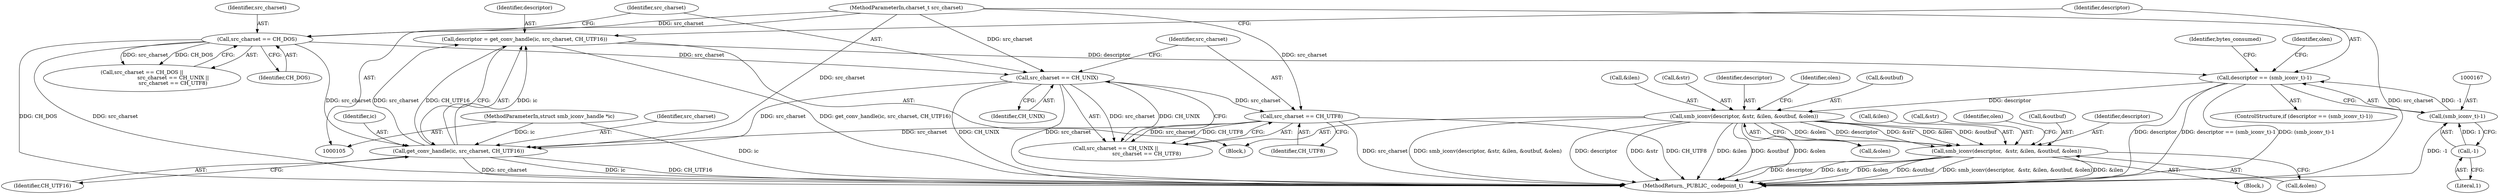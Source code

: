digraph "0_samba_538d305de91e34a2938f5f219f18bf0e1918763f@pointer" {
"1000185" [label="(Call,smb_iconv(descriptor, &str, &ilen, &outbuf, &olen))"];
"1000164" [label="(Call,descriptor == (smb_iconv_t)-1)"];
"1000157" [label="(Call,descriptor = get_conv_handle(ic, src_charset, CH_UTF16))"];
"1000159" [label="(Call,get_conv_handle(ic, src_charset, CH_UTF16))"];
"1000106" [label="(MethodParameterIn,struct smb_iconv_handle *ic)"];
"1000128" [label="(Call,src_charset == CH_DOS)"];
"1000109" [label="(MethodParameterIn,charset_t src_charset)"];
"1000132" [label="(Call,src_charset == CH_UNIX)"];
"1000135" [label="(Call,src_charset == CH_UTF8)"];
"1000166" [label="(Call,(smb_iconv_t)-1)"];
"1000168" [label="(Call,-1)"];
"1000208" [label="(Call,smb_iconv(descriptor,  &str, &ilen, &outbuf, &olen))"];
"1000197" [label="(Identifier,olen)"];
"1000161" [label="(Identifier,src_charset)"];
"1000164" [label="(Call,descriptor == (smb_iconv_t)-1)"];
"1000191" [label="(Call,&outbuf)"];
"1000165" [label="(Identifier,descriptor)"];
"1000159" [label="(Call,get_conv_handle(ic, src_charset, CH_UTF16))"];
"1000160" [label="(Identifier,ic)"];
"1000210" [label="(Call,&str)"];
"1000137" [label="(Identifier,CH_UTF8)"];
"1000163" [label="(ControlStructure,if (descriptor == (smb_iconv_t)-1))"];
"1000193" [label="(Call,&olen)"];
"1000216" [label="(Call,&olen)"];
"1000173" [label="(Identifier,bytes_consumed)"];
"1000157" [label="(Call,descriptor = get_conv_handle(ic, src_charset, CH_UTF16))"];
"1000127" [label="(Call,src_charset == CH_DOS ||\n                                      src_charset == CH_UNIX ||\n                                      src_charset == CH_UTF8)"];
"1000136" [label="(Identifier,src_charset)"];
"1000220" [label="(Identifier,olen)"];
"1000158" [label="(Identifier,descriptor)"];
"1000189" [label="(Call,&ilen)"];
"1000214" [label="(Call,&outbuf)"];
"1000106" [label="(MethodParameterIn,struct smb_iconv_handle *ic)"];
"1000209" [label="(Identifier,descriptor)"];
"1000129" [label="(Identifier,src_charset)"];
"1000295" [label="(MethodReturn,_PUBLIC_ codepoint_t)"];
"1000109" [label="(MethodParameterIn,charset_t src_charset)"];
"1000187" [label="(Call,&str)"];
"1000199" [label="(Block,)"];
"1000162" [label="(Identifier,CH_UTF16)"];
"1000178" [label="(Identifier,olen)"];
"1000185" [label="(Call,smb_iconv(descriptor, &str, &ilen, &outbuf, &olen))"];
"1000130" [label="(Identifier,CH_DOS)"];
"1000169" [label="(Literal,1)"];
"1000131" [label="(Call,src_charset == CH_UNIX ||\n                                      src_charset == CH_UTF8)"];
"1000134" [label="(Identifier,CH_UNIX)"];
"1000132" [label="(Call,src_charset == CH_UNIX)"];
"1000208" [label="(Call,smb_iconv(descriptor,  &str, &ilen, &outbuf, &olen))"];
"1000133" [label="(Identifier,src_charset)"];
"1000128" [label="(Call,src_charset == CH_DOS)"];
"1000186" [label="(Identifier,descriptor)"];
"1000168" [label="(Call,-1)"];
"1000111" [label="(Block,)"];
"1000166" [label="(Call,(smb_iconv_t)-1)"];
"1000135" [label="(Call,src_charset == CH_UTF8)"];
"1000212" [label="(Call,&ilen)"];
"1000185" -> "1000111"  [label="AST: "];
"1000185" -> "1000193"  [label="CFG: "];
"1000186" -> "1000185"  [label="AST: "];
"1000187" -> "1000185"  [label="AST: "];
"1000189" -> "1000185"  [label="AST: "];
"1000191" -> "1000185"  [label="AST: "];
"1000193" -> "1000185"  [label="AST: "];
"1000197" -> "1000185"  [label="CFG: "];
"1000185" -> "1000295"  [label="DDG: smb_iconv(descriptor, &str, &ilen, &outbuf, &olen)"];
"1000185" -> "1000295"  [label="DDG: descriptor"];
"1000185" -> "1000295"  [label="DDG: &str"];
"1000185" -> "1000295"  [label="DDG: &ilen"];
"1000185" -> "1000295"  [label="DDG: &outbuf"];
"1000185" -> "1000295"  [label="DDG: &olen"];
"1000164" -> "1000185"  [label="DDG: descriptor"];
"1000185" -> "1000208"  [label="DDG: descriptor"];
"1000185" -> "1000208"  [label="DDG: &str"];
"1000185" -> "1000208"  [label="DDG: &ilen"];
"1000185" -> "1000208"  [label="DDG: &outbuf"];
"1000185" -> "1000208"  [label="DDG: &olen"];
"1000164" -> "1000163"  [label="AST: "];
"1000164" -> "1000166"  [label="CFG: "];
"1000165" -> "1000164"  [label="AST: "];
"1000166" -> "1000164"  [label="AST: "];
"1000173" -> "1000164"  [label="CFG: "];
"1000178" -> "1000164"  [label="CFG: "];
"1000164" -> "1000295"  [label="DDG: descriptor == (smb_iconv_t)-1"];
"1000164" -> "1000295"  [label="DDG: (smb_iconv_t)-1"];
"1000164" -> "1000295"  [label="DDG: descriptor"];
"1000157" -> "1000164"  [label="DDG: descriptor"];
"1000166" -> "1000164"  [label="DDG: -1"];
"1000157" -> "1000111"  [label="AST: "];
"1000157" -> "1000159"  [label="CFG: "];
"1000158" -> "1000157"  [label="AST: "];
"1000159" -> "1000157"  [label="AST: "];
"1000165" -> "1000157"  [label="CFG: "];
"1000157" -> "1000295"  [label="DDG: get_conv_handle(ic, src_charset, CH_UTF16)"];
"1000159" -> "1000157"  [label="DDG: ic"];
"1000159" -> "1000157"  [label="DDG: src_charset"];
"1000159" -> "1000157"  [label="DDG: CH_UTF16"];
"1000159" -> "1000162"  [label="CFG: "];
"1000160" -> "1000159"  [label="AST: "];
"1000161" -> "1000159"  [label="AST: "];
"1000162" -> "1000159"  [label="AST: "];
"1000159" -> "1000295"  [label="DDG: src_charset"];
"1000159" -> "1000295"  [label="DDG: ic"];
"1000159" -> "1000295"  [label="DDG: CH_UTF16"];
"1000106" -> "1000159"  [label="DDG: ic"];
"1000128" -> "1000159"  [label="DDG: src_charset"];
"1000132" -> "1000159"  [label="DDG: src_charset"];
"1000135" -> "1000159"  [label="DDG: src_charset"];
"1000109" -> "1000159"  [label="DDG: src_charset"];
"1000106" -> "1000105"  [label="AST: "];
"1000106" -> "1000295"  [label="DDG: ic"];
"1000128" -> "1000127"  [label="AST: "];
"1000128" -> "1000130"  [label="CFG: "];
"1000129" -> "1000128"  [label="AST: "];
"1000130" -> "1000128"  [label="AST: "];
"1000133" -> "1000128"  [label="CFG: "];
"1000127" -> "1000128"  [label="CFG: "];
"1000128" -> "1000295"  [label="DDG: CH_DOS"];
"1000128" -> "1000295"  [label="DDG: src_charset"];
"1000128" -> "1000127"  [label="DDG: src_charset"];
"1000128" -> "1000127"  [label="DDG: CH_DOS"];
"1000109" -> "1000128"  [label="DDG: src_charset"];
"1000128" -> "1000132"  [label="DDG: src_charset"];
"1000109" -> "1000105"  [label="AST: "];
"1000109" -> "1000295"  [label="DDG: src_charset"];
"1000109" -> "1000132"  [label="DDG: src_charset"];
"1000109" -> "1000135"  [label="DDG: src_charset"];
"1000132" -> "1000131"  [label="AST: "];
"1000132" -> "1000134"  [label="CFG: "];
"1000133" -> "1000132"  [label="AST: "];
"1000134" -> "1000132"  [label="AST: "];
"1000136" -> "1000132"  [label="CFG: "];
"1000131" -> "1000132"  [label="CFG: "];
"1000132" -> "1000295"  [label="DDG: src_charset"];
"1000132" -> "1000295"  [label="DDG: CH_UNIX"];
"1000132" -> "1000131"  [label="DDG: src_charset"];
"1000132" -> "1000131"  [label="DDG: CH_UNIX"];
"1000132" -> "1000135"  [label="DDG: src_charset"];
"1000135" -> "1000131"  [label="AST: "];
"1000135" -> "1000137"  [label="CFG: "];
"1000136" -> "1000135"  [label="AST: "];
"1000137" -> "1000135"  [label="AST: "];
"1000131" -> "1000135"  [label="CFG: "];
"1000135" -> "1000295"  [label="DDG: src_charset"];
"1000135" -> "1000295"  [label="DDG: CH_UTF8"];
"1000135" -> "1000131"  [label="DDG: src_charset"];
"1000135" -> "1000131"  [label="DDG: CH_UTF8"];
"1000166" -> "1000168"  [label="CFG: "];
"1000167" -> "1000166"  [label="AST: "];
"1000168" -> "1000166"  [label="AST: "];
"1000166" -> "1000295"  [label="DDG: -1"];
"1000168" -> "1000166"  [label="DDG: 1"];
"1000168" -> "1000169"  [label="CFG: "];
"1000169" -> "1000168"  [label="AST: "];
"1000208" -> "1000199"  [label="AST: "];
"1000208" -> "1000216"  [label="CFG: "];
"1000209" -> "1000208"  [label="AST: "];
"1000210" -> "1000208"  [label="AST: "];
"1000212" -> "1000208"  [label="AST: "];
"1000214" -> "1000208"  [label="AST: "];
"1000216" -> "1000208"  [label="AST: "];
"1000220" -> "1000208"  [label="CFG: "];
"1000208" -> "1000295"  [label="DDG: descriptor"];
"1000208" -> "1000295"  [label="DDG: &str"];
"1000208" -> "1000295"  [label="DDG: &olen"];
"1000208" -> "1000295"  [label="DDG: &outbuf"];
"1000208" -> "1000295"  [label="DDG: smb_iconv(descriptor,  &str, &ilen, &outbuf, &olen)"];
"1000208" -> "1000295"  [label="DDG: &ilen"];
}
